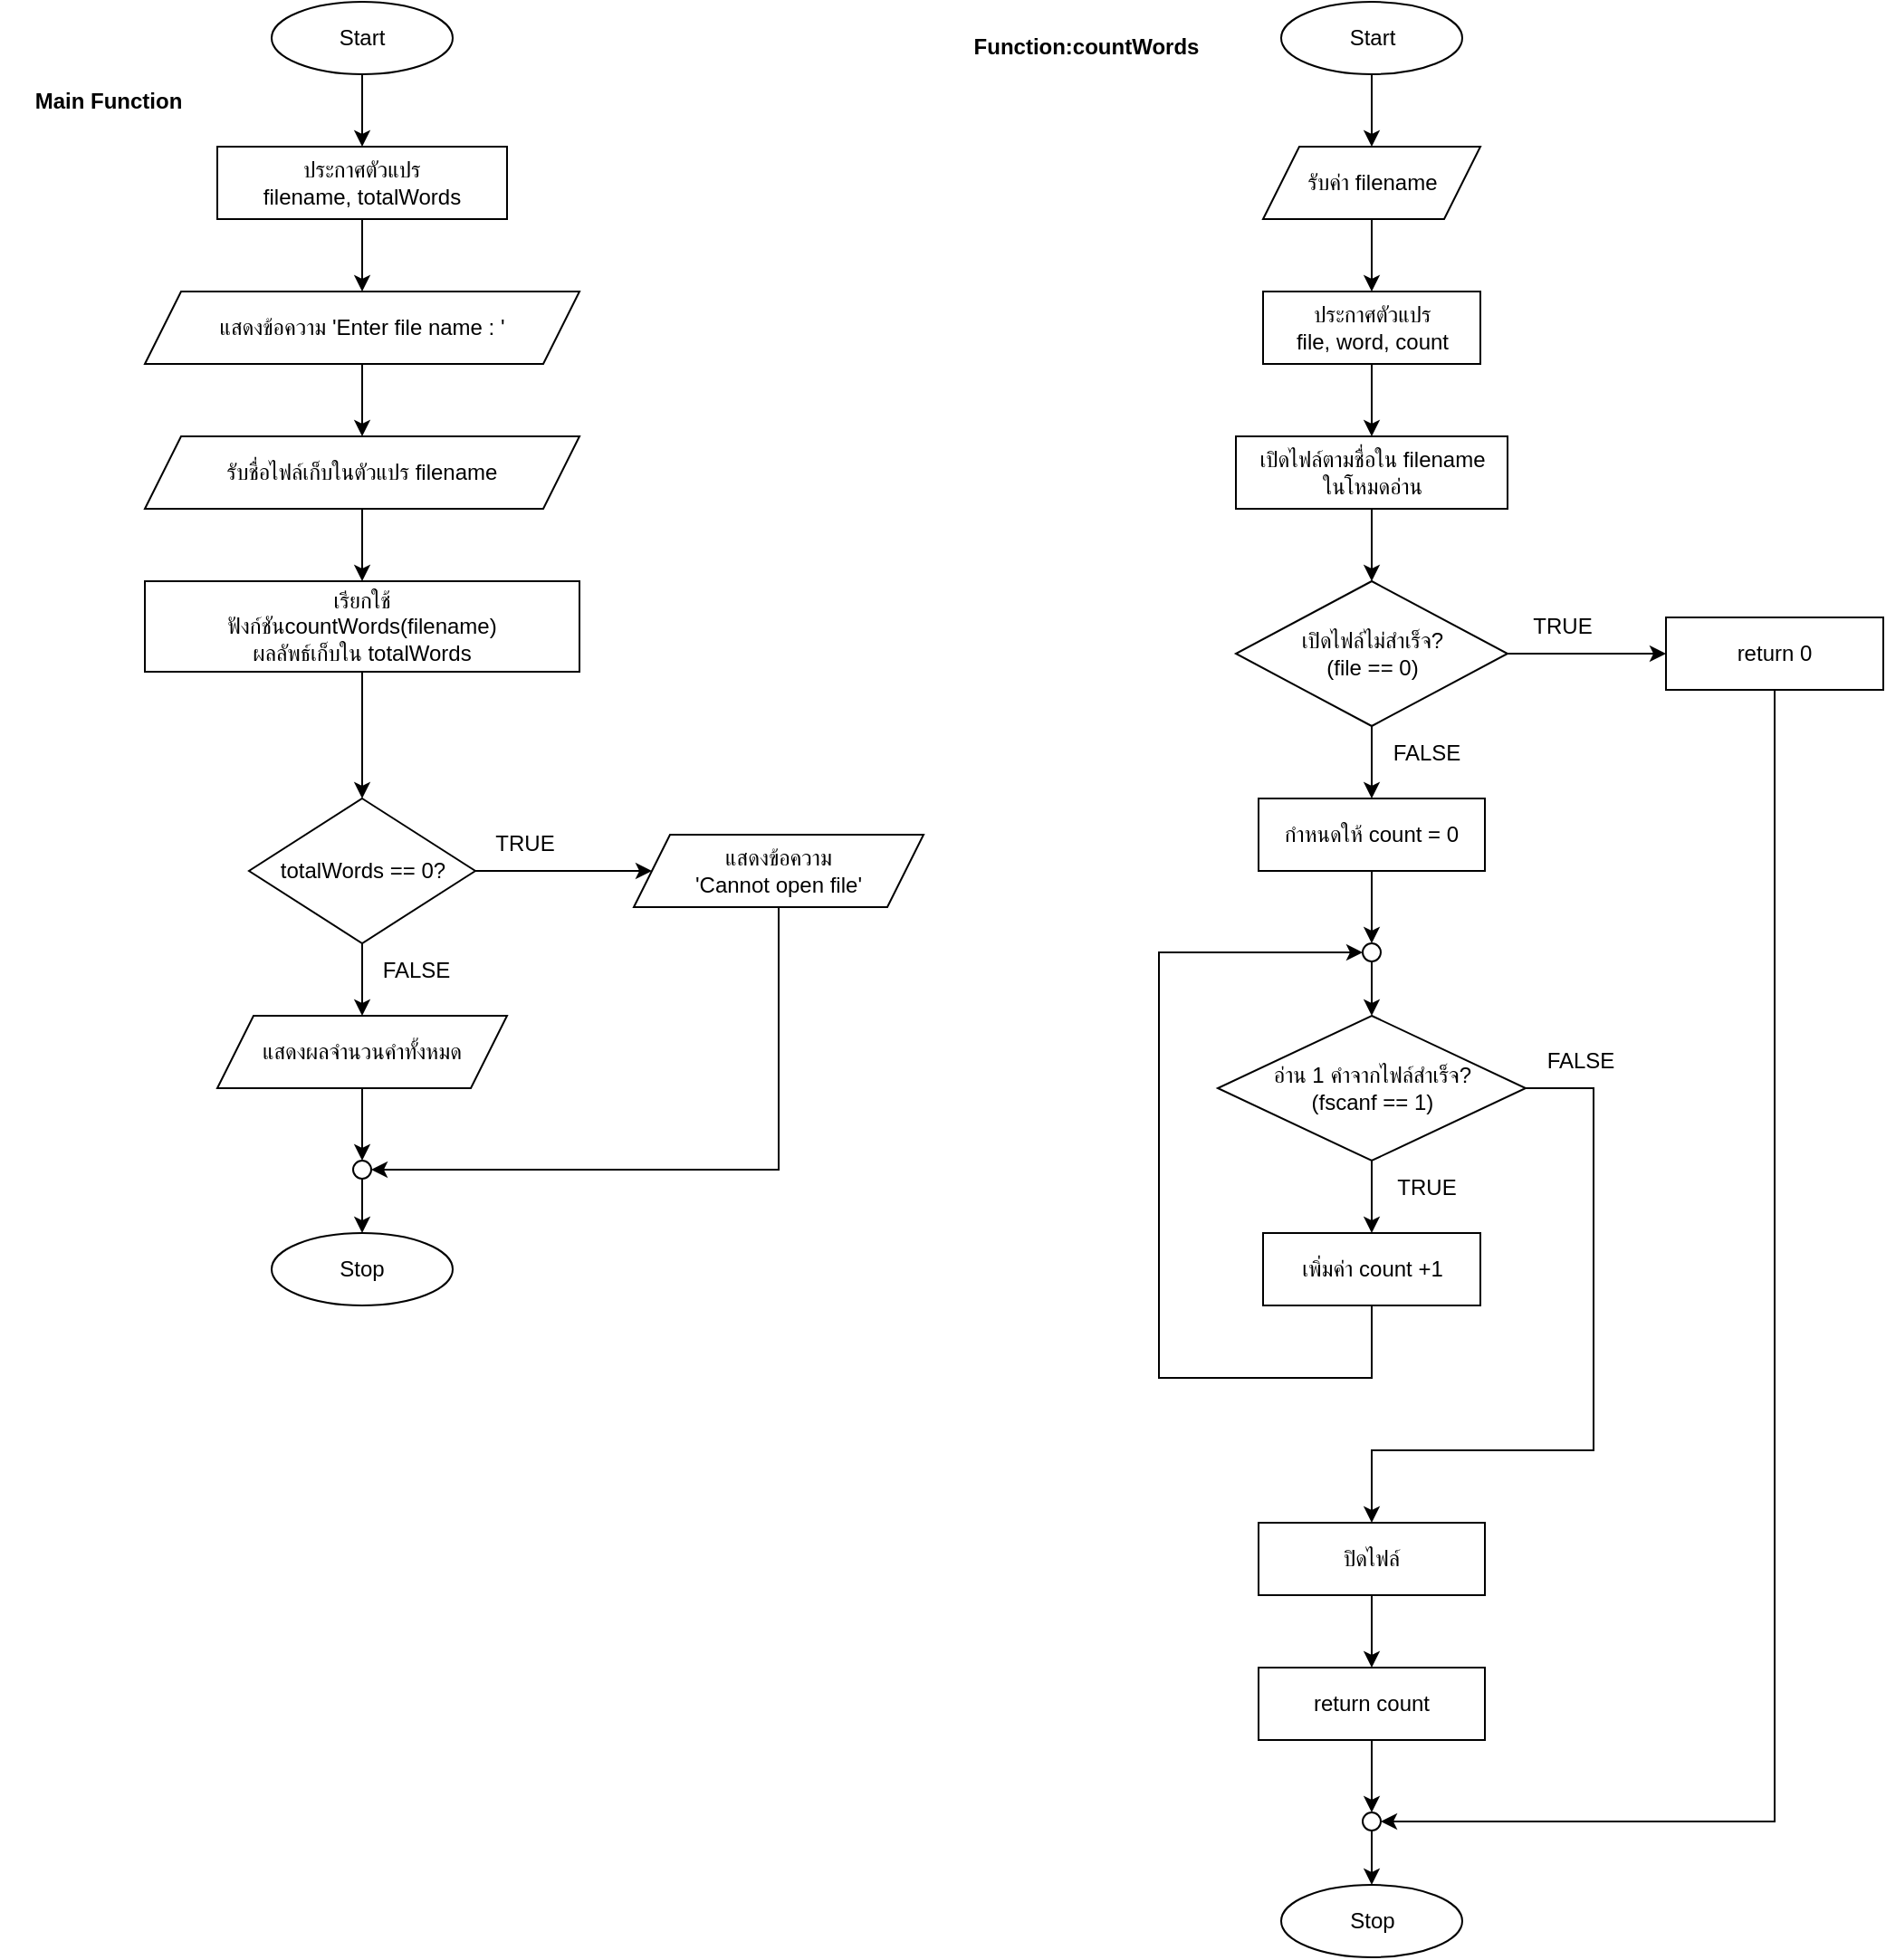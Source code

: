<mxfile version="28.2.5">
  <diagram name="หน้า-1" id="KlTdffFpvHj9_wLxtsrV">
    <mxGraphModel dx="1172" dy="1237" grid="1" gridSize="10" guides="1" tooltips="1" connect="1" arrows="1" fold="1" page="1" pageScale="1" pageWidth="827" pageHeight="1169" math="0" shadow="0">
      <root>
        <mxCell id="0" />
        <mxCell id="1" parent="0" />
        <mxCell id="main-title" value="&lt;b&gt;Main Function&lt;/b&gt;" style="text;html=1;strokeColor=none;fillColor=none;align=center;verticalAlign=middle;whiteSpace=wrap;rounded=0;" vertex="1" parent="1">
          <mxGeometry y="40" width="120" height="30" as="geometry" />
        </mxCell>
        <mxCell id="main-start" value="Start" style="ellipse;whiteSpace=wrap;html=1;" vertex="1" parent="1">
          <mxGeometry x="150" width="100" height="40" as="geometry" />
        </mxCell>
        <mxCell id="main-arrow-1" style="edgeStyle=orthogonalEdgeStyle;rounded=0;orthogonalLoop=1;jettySize=auto;html=1;" edge="1" parent="1" source="main-start" target="main-declare">
          <mxGeometry relative="1" as="geometry" />
        </mxCell>
        <mxCell id="main-declare" value="ประกาศตัวแปร&lt;br&gt;filename, totalWords" style="whiteSpace=wrap;html=1;" vertex="1" parent="1">
          <mxGeometry x="120" y="80" width="160" height="40" as="geometry" />
        </mxCell>
        <mxCell id="main-arrow-2" style="edgeStyle=orthogonalEdgeStyle;rounded=0;orthogonalLoop=1;jettySize=auto;html=1;" edge="1" parent="1" source="main-declare" target="main-output-prompt">
          <mxGeometry relative="1" as="geometry" />
        </mxCell>
        <mxCell id="main-output-prompt" value="แสดงข้อความ &#39;Enter file name : &#39;" style="shape=parallelogram;perimeter=parallelogramPerimeter;whiteSpace=wrap;html=1;fixedSize=1;" vertex="1" parent="1">
          <mxGeometry x="80" y="160" width="240" height="40" as="geometry" />
        </mxCell>
        <mxCell id="main-arrow-3" style="edgeStyle=orthogonalEdgeStyle;rounded=0;orthogonalLoop=1;jettySize=auto;html=1;" edge="1" parent="1" source="main-output-prompt" target="main-input-filename">
          <mxGeometry relative="1" as="geometry" />
        </mxCell>
        <mxCell id="main-input-filename" value="รับชื่อไฟล์เก็บในตัวแปร filename" style="shape=parallelogram;perimeter=parallelogramPerimeter;whiteSpace=wrap;html=1;fixedSize=1;" vertex="1" parent="1">
          <mxGeometry x="80" y="240" width="240" height="40" as="geometry" />
        </mxCell>
        <mxCell id="main-arrow-4" style="edgeStyle=orthogonalEdgeStyle;rounded=0;orthogonalLoop=1;jettySize=auto;html=1;" edge="1" parent="1" source="main-input-filename" target="main-call-function">
          <mxGeometry relative="1" as="geometry" />
        </mxCell>
        <mxCell id="main-call-function" value="เรียกใช้ฟังก์ชันcountWords(filename)&lt;div&gt;ผลลัพธ์เก็บใน totalWords&lt;/div&gt;" style="shape=process;whiteSpace=wrap;html=1;size=10;" vertex="1" parent="1">
          <mxGeometry x="80" y="320" width="240" height="50" as="geometry" />
        </mxCell>
        <mxCell id="main-arrow-5" style="edgeStyle=orthogonalEdgeStyle;rounded=0;orthogonalLoop=1;jettySize=auto;html=1;" edge="1" parent="1" source="main-call-function" target="main-condition">
          <mxGeometry relative="1" as="geometry" />
        </mxCell>
        <mxCell id="pnCDZ9YlzLW4wWO3_waS-1" value="" style="edgeStyle=orthogonalEdgeStyle;rounded=0;orthogonalLoop=1;jettySize=auto;html=1;" edge="1" parent="1" source="main-condition" target="main-output-success">
          <mxGeometry relative="1" as="geometry" />
        </mxCell>
        <mxCell id="pnCDZ9YlzLW4wWO3_waS-2" value="" style="edgeStyle=orthogonalEdgeStyle;rounded=0;orthogonalLoop=1;jettySize=auto;html=1;" edge="1" parent="1" source="main-condition" target="main-output-error">
          <mxGeometry relative="1" as="geometry" />
        </mxCell>
        <mxCell id="main-condition" value="totalWords == 0?" style="rhombus;whiteSpace=wrap;html=1;" vertex="1" parent="1">
          <mxGeometry x="137.5" y="440" width="125" height="80" as="geometry" />
        </mxCell>
        <mxCell id="pnCDZ9YlzLW4wWO3_waS-6" style="edgeStyle=orthogonalEdgeStyle;rounded=0;orthogonalLoop=1;jettySize=auto;html=1;entryX=1;entryY=0.5;entryDx=0;entryDy=0;" edge="1" parent="1" source="main-output-error" target="pnCDZ9YlzLW4wWO3_waS-3">
          <mxGeometry relative="1" as="geometry">
            <Array as="points">
              <mxPoint x="430" y="645" />
            </Array>
          </mxGeometry>
        </mxCell>
        <mxCell id="main-output-error" value="แสดงข้อความ&lt;br&gt;&#39;Cannot open file&#39;" style="shape=parallelogram;perimeter=parallelogramPerimeter;whiteSpace=wrap;html=1;fixedSize=1;" vertex="1" parent="1">
          <mxGeometry x="350" y="460" width="160" height="40" as="geometry" />
        </mxCell>
        <mxCell id="pnCDZ9YlzLW4wWO3_waS-4" value="" style="edgeStyle=orthogonalEdgeStyle;rounded=0;orthogonalLoop=1;jettySize=auto;html=1;" edge="1" parent="1" source="main-output-success" target="pnCDZ9YlzLW4wWO3_waS-3">
          <mxGeometry relative="1" as="geometry" />
        </mxCell>
        <mxCell id="main-output-success" value="แสดงผลจำนวนคำทั้งหมด" style="shape=parallelogram;perimeter=parallelogramPerimeter;whiteSpace=wrap;html=1;fixedSize=1;" vertex="1" parent="1">
          <mxGeometry x="120" y="560" width="160" height="40" as="geometry" />
        </mxCell>
        <mxCell id="main-stop" value="Stop" style="ellipse;whiteSpace=wrap;html=1;" vertex="1" parent="1">
          <mxGeometry x="150" y="680" width="100" height="40" as="geometry" />
        </mxCell>
        <mxCell id="func-title" value="&lt;b&gt;Function:countWords&lt;/b&gt;" style="text;html=1;strokeColor=none;fillColor=none;align=center;verticalAlign=middle;whiteSpace=wrap;rounded=0;" vertex="1" parent="1">
          <mxGeometry x="520" y="10" width="160" height="30" as="geometry" />
        </mxCell>
        <mxCell id="func-declare" value="ประกาศตัวแปร&lt;br&gt;file, word, count" style="whiteSpace=wrap;html=1;" vertex="1" parent="1">
          <mxGeometry x="697.5" y="160" width="120" height="40" as="geometry" />
        </mxCell>
        <mxCell id="func-arrow-2" style="edgeStyle=orthogonalEdgeStyle;rounded=0;orthogonalLoop=1;jettySize=auto;html=1;" edge="1" parent="1" source="func-declare" target="func-open-file">
          <mxGeometry relative="1" as="geometry" />
        </mxCell>
        <mxCell id="func-open-file" value="เปิดไฟล์ตามชื่อใน filename&lt;br&gt;ในโหมดอ่าน" style="whiteSpace=wrap;html=1;" vertex="1" parent="1">
          <mxGeometry x="682.5" y="240" width="150" height="40" as="geometry" />
        </mxCell>
        <mxCell id="func-arrow-3" style="edgeStyle=orthogonalEdgeStyle;rounded=0;orthogonalLoop=1;jettySize=auto;html=1;" edge="1" parent="1" source="func-open-file" target="func-condition-open">
          <mxGeometry relative="1" as="geometry" />
        </mxCell>
        <mxCell id="pnCDZ9YlzLW4wWO3_waS-16" value="" style="edgeStyle=orthogonalEdgeStyle;rounded=0;orthogonalLoop=1;jettySize=auto;html=1;" edge="1" parent="1" source="func-condition-open" target="func-return-zero">
          <mxGeometry relative="1" as="geometry" />
        </mxCell>
        <mxCell id="pnCDZ9YlzLW4wWO3_waS-18" value="" style="edgeStyle=orthogonalEdgeStyle;rounded=0;orthogonalLoop=1;jettySize=auto;html=1;" edge="1" parent="1" source="func-condition-open" target="func-init-count">
          <mxGeometry relative="1" as="geometry" />
        </mxCell>
        <mxCell id="func-condition-open" value="เปิดไฟล์ไม่สำเร็จ?&lt;br&gt;(file == 0)" style="rhombus;whiteSpace=wrap;html=1;" vertex="1" parent="1">
          <mxGeometry x="682.5" y="320" width="150" height="80" as="geometry" />
        </mxCell>
        <mxCell id="pnCDZ9YlzLW4wWO3_waS-29" style="edgeStyle=orthogonalEdgeStyle;rounded=0;orthogonalLoop=1;jettySize=auto;html=1;entryX=1;entryY=0.5;entryDx=0;entryDy=0;" edge="1" parent="1" source="func-return-zero" target="pnCDZ9YlzLW4wWO3_waS-26">
          <mxGeometry relative="1" as="geometry">
            <Array as="points">
              <mxPoint x="980" y="1005" />
            </Array>
          </mxGeometry>
        </mxCell>
        <mxCell id="func-return-zero" value="return 0" style="whiteSpace=wrap;html=1;" vertex="1" parent="1">
          <mxGeometry x="920" y="340" width="120" height="40" as="geometry" />
        </mxCell>
        <mxCell id="pnCDZ9YlzLW4wWO3_waS-22" value="" style="edgeStyle=orthogonalEdgeStyle;rounded=0;orthogonalLoop=1;jettySize=auto;html=1;" edge="1" parent="1" source="pnCDZ9YlzLW4wWO3_waS-20" target="func-condition-loop">
          <mxGeometry relative="1" as="geometry" />
        </mxCell>
        <mxCell id="func-init-count" value="กำหนดให้ count = 0" style="whiteSpace=wrap;html=1;" vertex="1" parent="1">
          <mxGeometry x="695" y="440" width="125" height="40" as="geometry" />
        </mxCell>
        <mxCell id="pnCDZ9YlzLW4wWO3_waS-19" value="" style="edgeStyle=orthogonalEdgeStyle;rounded=0;orthogonalLoop=1;jettySize=auto;html=1;" edge="1" parent="1" source="func-condition-loop" target="func-increment-count">
          <mxGeometry relative="1" as="geometry" />
        </mxCell>
        <mxCell id="pnCDZ9YlzLW4wWO3_waS-25" style="edgeStyle=orthogonalEdgeStyle;rounded=0;orthogonalLoop=1;jettySize=auto;html=1;entryX=0.5;entryY=0;entryDx=0;entryDy=0;" edge="1" parent="1" source="func-condition-loop" target="func-close-file">
          <mxGeometry relative="1" as="geometry">
            <Array as="points">
              <mxPoint x="880" y="600" />
              <mxPoint x="880" y="800" />
              <mxPoint x="757" y="800" />
            </Array>
          </mxGeometry>
        </mxCell>
        <mxCell id="func-condition-loop" value="อ่าน 1 คำจากไฟล์สำเร็จ?&lt;br&gt;(fscanf == 1)" style="rhombus;whiteSpace=wrap;html=1;" vertex="1" parent="1">
          <mxGeometry x="672.5" y="560" width="170" height="80" as="geometry" />
        </mxCell>
        <mxCell id="pnCDZ9YlzLW4wWO3_waS-24" style="edgeStyle=orthogonalEdgeStyle;rounded=0;orthogonalLoop=1;jettySize=auto;html=1;entryX=0;entryY=0.5;entryDx=0;entryDy=0;" edge="1" parent="1" source="func-increment-count" target="pnCDZ9YlzLW4wWO3_waS-20">
          <mxGeometry relative="1" as="geometry">
            <Array as="points">
              <mxPoint x="758" y="760" />
              <mxPoint x="640" y="760" />
              <mxPoint x="640" y="525" />
            </Array>
          </mxGeometry>
        </mxCell>
        <mxCell id="func-increment-count" value="เพิ่มค่า count +1" style="whiteSpace=wrap;html=1;" vertex="1" parent="1">
          <mxGeometry x="697.5" y="680" width="120" height="40" as="geometry" />
        </mxCell>
        <mxCell id="func-close-file" value="ปิดไฟล์" style="whiteSpace=wrap;html=1;" vertex="1" parent="1">
          <mxGeometry x="695" y="840" width="125" height="40" as="geometry" />
        </mxCell>
        <mxCell id="func-arrow-5" style="edgeStyle=orthogonalEdgeStyle;rounded=0;orthogonalLoop=1;jettySize=auto;html=1;" edge="1" parent="1" source="func-close-file" target="func-return-count">
          <mxGeometry relative="1" as="geometry" />
        </mxCell>
        <mxCell id="pnCDZ9YlzLW4wWO3_waS-27" value="" style="edgeStyle=orthogonalEdgeStyle;rounded=0;orthogonalLoop=1;jettySize=auto;html=1;" edge="1" parent="1" source="pnCDZ9YlzLW4wWO3_waS-26" target="pnCDZ9YlzLW4wWO3_waS-9">
          <mxGeometry relative="1" as="geometry" />
        </mxCell>
        <mxCell id="func-return-count" value="return count" style="whiteSpace=wrap;html=1;" vertex="1" parent="1">
          <mxGeometry x="695" y="920" width="125" height="40" as="geometry" />
        </mxCell>
        <mxCell id="pnCDZ9YlzLW4wWO3_waS-5" value="" style="edgeStyle=orthogonalEdgeStyle;rounded=0;orthogonalLoop=1;jettySize=auto;html=1;" edge="1" parent="1" source="pnCDZ9YlzLW4wWO3_waS-3" target="main-stop">
          <mxGeometry relative="1" as="geometry" />
        </mxCell>
        <mxCell id="pnCDZ9YlzLW4wWO3_waS-3" value="" style="ellipse;whiteSpace=wrap;html=1;aspect=fixed;" vertex="1" parent="1">
          <mxGeometry x="195" y="640" width="10" height="10" as="geometry" />
        </mxCell>
        <mxCell id="pnCDZ9YlzLW4wWO3_waS-7" value="TRUE" style="text;html=1;align=center;verticalAlign=middle;whiteSpace=wrap;rounded=0;" vertex="1" parent="1">
          <mxGeometry x="260" y="450" width="60" height="30" as="geometry" />
        </mxCell>
        <mxCell id="pnCDZ9YlzLW4wWO3_waS-8" value="FALSE" style="text;html=1;align=center;verticalAlign=middle;whiteSpace=wrap;rounded=0;" vertex="1" parent="1">
          <mxGeometry x="200" y="520" width="60" height="30" as="geometry" />
        </mxCell>
        <mxCell id="pnCDZ9YlzLW4wWO3_waS-9" value="Stop" style="ellipse;whiteSpace=wrap;html=1;" vertex="1" parent="1">
          <mxGeometry x="707.5" y="1040" width="100" height="40" as="geometry" />
        </mxCell>
        <mxCell id="pnCDZ9YlzLW4wWO3_waS-13" value="" style="edgeStyle=orthogonalEdgeStyle;rounded=0;orthogonalLoop=1;jettySize=auto;html=1;" edge="1" parent="1" source="pnCDZ9YlzLW4wWO3_waS-10" target="pnCDZ9YlzLW4wWO3_waS-12">
          <mxGeometry relative="1" as="geometry" />
        </mxCell>
        <mxCell id="pnCDZ9YlzLW4wWO3_waS-10" value="Start" style="ellipse;whiteSpace=wrap;html=1;" vertex="1" parent="1">
          <mxGeometry x="707.5" width="100" height="40" as="geometry" />
        </mxCell>
        <mxCell id="pnCDZ9YlzLW4wWO3_waS-14" value="" style="edgeStyle=orthogonalEdgeStyle;rounded=0;orthogonalLoop=1;jettySize=auto;html=1;" edge="1" parent="1" source="pnCDZ9YlzLW4wWO3_waS-12" target="func-declare">
          <mxGeometry relative="1" as="geometry" />
        </mxCell>
        <mxCell id="pnCDZ9YlzLW4wWO3_waS-12" value="รับค่า filename" style="shape=parallelogram;perimeter=parallelogramPerimeter;whiteSpace=wrap;html=1;fixedSize=1;" vertex="1" parent="1">
          <mxGeometry x="697.5" y="80" width="120" height="40" as="geometry" />
        </mxCell>
        <mxCell id="pnCDZ9YlzLW4wWO3_waS-15" value="TRUE" style="text;html=1;align=center;verticalAlign=middle;whiteSpace=wrap;rounded=0;" vertex="1" parent="1">
          <mxGeometry x="832.5" y="330" width="60" height="30" as="geometry" />
        </mxCell>
        <mxCell id="pnCDZ9YlzLW4wWO3_waS-17" value="FALSE" style="text;html=1;align=center;verticalAlign=middle;whiteSpace=wrap;rounded=0;" vertex="1" parent="1">
          <mxGeometry x="757.5" y="400" width="60" height="30" as="geometry" />
        </mxCell>
        <mxCell id="pnCDZ9YlzLW4wWO3_waS-23" value="" style="edgeStyle=orthogonalEdgeStyle;rounded=0;orthogonalLoop=1;jettySize=auto;html=1;" edge="1" parent="1" source="func-init-count" target="pnCDZ9YlzLW4wWO3_waS-20">
          <mxGeometry relative="1" as="geometry">
            <mxPoint x="758" y="480" as="sourcePoint" />
            <mxPoint x="758" y="560" as="targetPoint" />
          </mxGeometry>
        </mxCell>
        <mxCell id="pnCDZ9YlzLW4wWO3_waS-20" value="" style="ellipse;whiteSpace=wrap;html=1;aspect=fixed;" vertex="1" parent="1">
          <mxGeometry x="752.5" y="520" width="10" height="10" as="geometry" />
        </mxCell>
        <mxCell id="pnCDZ9YlzLW4wWO3_waS-28" value="" style="edgeStyle=orthogonalEdgeStyle;rounded=0;orthogonalLoop=1;jettySize=auto;html=1;" edge="1" parent="1" source="func-return-count" target="pnCDZ9YlzLW4wWO3_waS-26">
          <mxGeometry relative="1" as="geometry">
            <mxPoint x="758" y="960" as="sourcePoint" />
            <mxPoint x="758" y="1040" as="targetPoint" />
          </mxGeometry>
        </mxCell>
        <mxCell id="pnCDZ9YlzLW4wWO3_waS-26" value="" style="ellipse;whiteSpace=wrap;html=1;aspect=fixed;" vertex="1" parent="1">
          <mxGeometry x="752.5" y="1000" width="10" height="10" as="geometry" />
        </mxCell>
        <mxCell id="pnCDZ9YlzLW4wWO3_waS-30" value="TRUE" style="text;html=1;align=center;verticalAlign=middle;whiteSpace=wrap;rounded=0;" vertex="1" parent="1">
          <mxGeometry x="757.5" y="640" width="60" height="30" as="geometry" />
        </mxCell>
        <mxCell id="pnCDZ9YlzLW4wWO3_waS-31" value="FALSE" style="text;html=1;align=center;verticalAlign=middle;whiteSpace=wrap;rounded=0;" vertex="1" parent="1">
          <mxGeometry x="842.5" y="570" width="60" height="30" as="geometry" />
        </mxCell>
      </root>
    </mxGraphModel>
  </diagram>
</mxfile>
